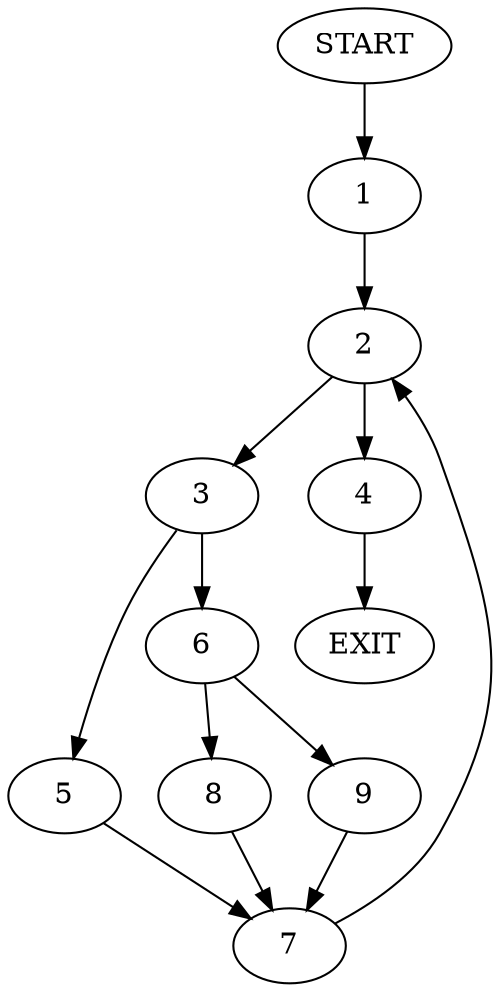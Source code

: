 digraph {
0 [label="START"]
10 [label="EXIT"]
0 -> 1
1 -> 2
2 -> 3
2 -> 4
4 -> 10
3 -> 5
3 -> 6
5 -> 7
6 -> 8
6 -> 9
7 -> 2
9 -> 7
8 -> 7
}
